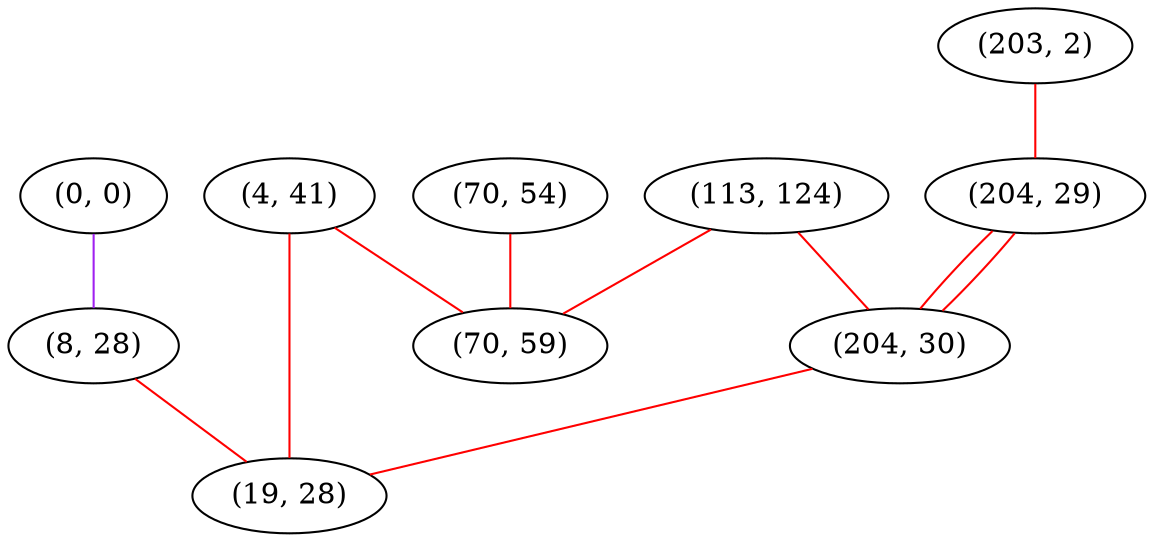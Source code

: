 graph "" {
"(0, 0)";
"(4, 41)";
"(113, 124)";
"(203, 2)";
"(70, 54)";
"(204, 29)";
"(204, 30)";
"(8, 28)";
"(70, 59)";
"(19, 28)";
"(0, 0)" -- "(8, 28)"  [color=purple, key=0, weight=4];
"(4, 41)" -- "(70, 59)"  [color=red, key=0, weight=1];
"(4, 41)" -- "(19, 28)"  [color=red, key=0, weight=1];
"(113, 124)" -- "(70, 59)"  [color=red, key=0, weight=1];
"(113, 124)" -- "(204, 30)"  [color=red, key=0, weight=1];
"(203, 2)" -- "(204, 29)"  [color=red, key=0, weight=1];
"(70, 54)" -- "(70, 59)"  [color=red, key=0, weight=1];
"(204, 29)" -- "(204, 30)"  [color=red, key=0, weight=1];
"(204, 29)" -- "(204, 30)"  [color=red, key=1, weight=1];
"(204, 30)" -- "(19, 28)"  [color=red, key=0, weight=1];
"(8, 28)" -- "(19, 28)"  [color=red, key=0, weight=1];
}

